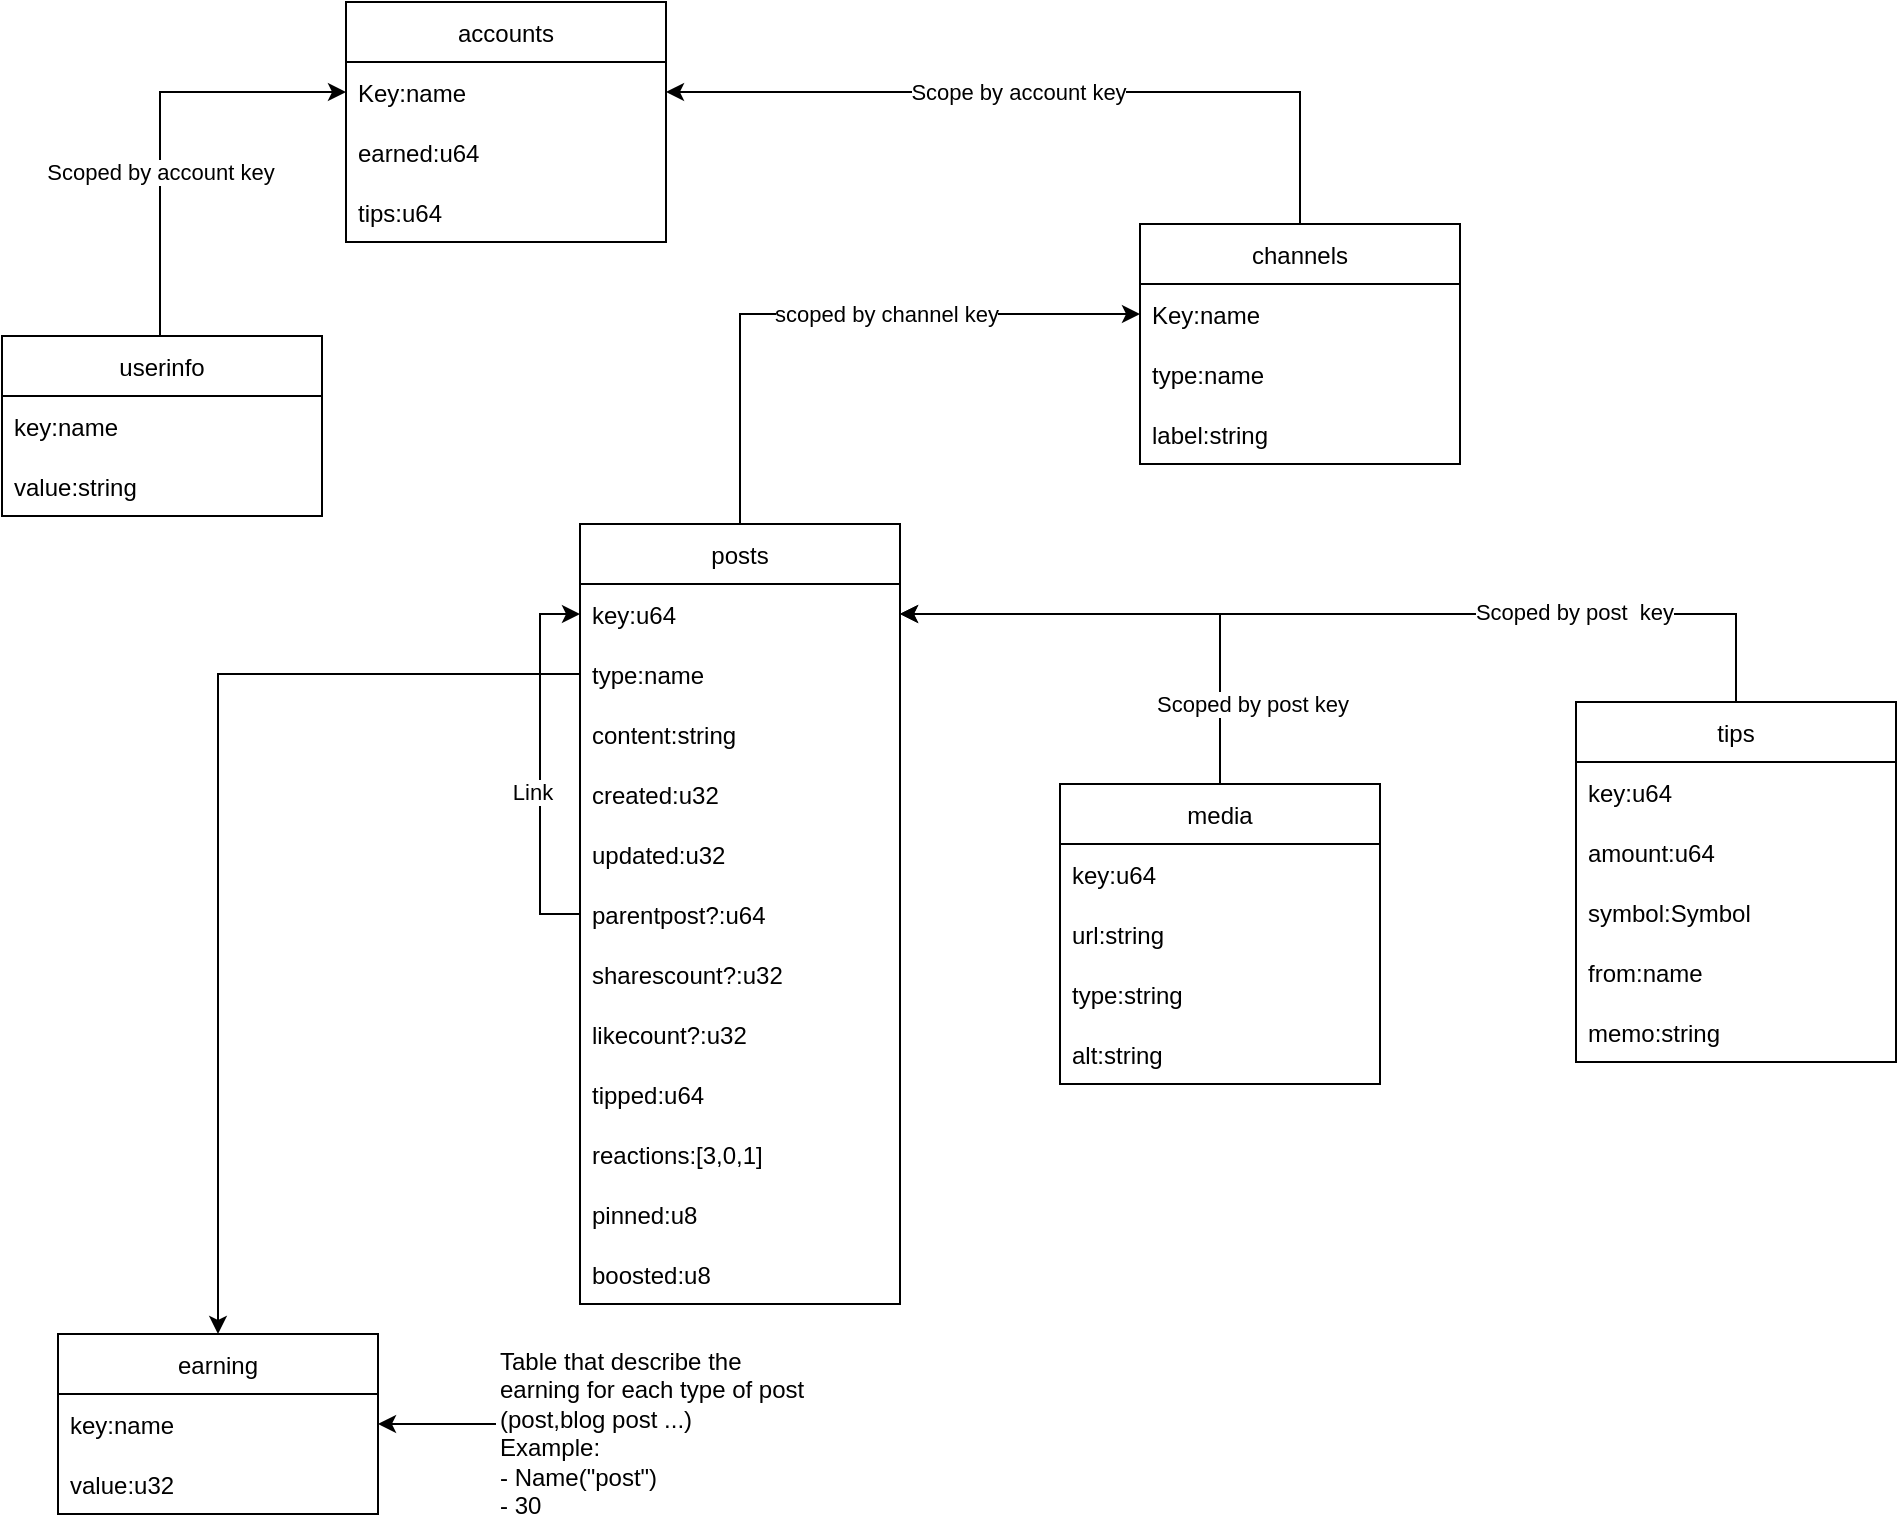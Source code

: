 <mxfile version="20.3.3" type="github">
  <diagram id="ZTWvXyq-GKM8yy_udWXu" name="Page-1">
    <mxGraphModel dx="1186" dy="714" grid="0" gridSize="10" guides="1" tooltips="1" connect="1" arrows="1" fold="1" page="1" pageScale="1" pageWidth="827" pageHeight="1169" math="0" shadow="0">
      <root>
        <mxCell id="0" />
        <mxCell id="1" parent="0" />
        <mxCell id="68Qubpf2alysa6RBHRhq-2" value="accounts" style="swimlane;fontStyle=0;childLayout=stackLayout;horizontal=1;startSize=30;horizontalStack=0;resizeParent=1;resizeParentMax=0;resizeLast=0;collapsible=1;marginBottom=0;" parent="1" vertex="1">
          <mxGeometry x="197" y="17" width="160" height="120" as="geometry" />
        </mxCell>
        <mxCell id="68Qubpf2alysa6RBHRhq-3" value="Key:name" style="text;strokeColor=none;fillColor=none;align=left;verticalAlign=middle;spacingLeft=4;spacingRight=4;overflow=hidden;points=[[0,0.5],[1,0.5]];portConstraint=eastwest;rotatable=0;" parent="68Qubpf2alysa6RBHRhq-2" vertex="1">
          <mxGeometry y="30" width="160" height="30" as="geometry" />
        </mxCell>
        <mxCell id="68Qubpf2alysa6RBHRhq-30" value="earned:u64" style="text;strokeColor=none;fillColor=none;align=left;verticalAlign=middle;spacingLeft=4;spacingRight=4;overflow=hidden;points=[[0,0.5],[1,0.5]];portConstraint=eastwest;rotatable=0;" parent="68Qubpf2alysa6RBHRhq-2" vertex="1">
          <mxGeometry y="60" width="160" height="30" as="geometry" />
        </mxCell>
        <mxCell id="kfMHzAUpJvRQcDuDT-Uy-34" value="tips:u64" style="text;strokeColor=none;fillColor=none;align=left;verticalAlign=middle;spacingLeft=4;spacingRight=4;overflow=hidden;points=[[0,0.5],[1,0.5]];portConstraint=eastwest;rotatable=0;" vertex="1" parent="68Qubpf2alysa6RBHRhq-2">
          <mxGeometry y="90" width="160" height="30" as="geometry" />
        </mxCell>
        <mxCell id="68Qubpf2alysa6RBHRhq-8" style="edgeStyle=orthogonalEdgeStyle;rounded=0;orthogonalLoop=1;jettySize=auto;html=1;exitX=0.5;exitY=0;exitDx=0;exitDy=0;entryX=1;entryY=0.5;entryDx=0;entryDy=0;" parent="1" source="68Qubpf2alysa6RBHRhq-6" target="68Qubpf2alysa6RBHRhq-3" edge="1">
          <mxGeometry relative="1" as="geometry" />
        </mxCell>
        <mxCell id="68Qubpf2alysa6RBHRhq-9" value="Scope by account key" style="edgeLabel;html=1;align=center;verticalAlign=middle;resizable=0;points=[];" parent="68Qubpf2alysa6RBHRhq-8" vertex="1" connectable="0">
          <mxGeometry x="-0.593" y="-2" relative="1" as="geometry">
            <mxPoint x="-129" y="2" as="offset" />
          </mxGeometry>
        </mxCell>
        <mxCell id="68Qubpf2alysa6RBHRhq-6" value="channels" style="swimlane;fontStyle=0;childLayout=stackLayout;horizontal=1;startSize=30;horizontalStack=0;resizeParent=1;resizeParentMax=0;resizeLast=0;collapsible=1;marginBottom=0;" parent="1" vertex="1">
          <mxGeometry x="594" y="128" width="160" height="120" as="geometry" />
        </mxCell>
        <mxCell id="68Qubpf2alysa6RBHRhq-7" value="Key:name" style="text;strokeColor=none;fillColor=none;align=left;verticalAlign=middle;spacingLeft=4;spacingRight=4;overflow=hidden;points=[[0,0.5],[1,0.5]];portConstraint=eastwest;rotatable=0;" parent="68Qubpf2alysa6RBHRhq-6" vertex="1">
          <mxGeometry y="30" width="160" height="30" as="geometry" />
        </mxCell>
        <mxCell id="68Qubpf2alysa6RBHRhq-24" value="type:name" style="text;strokeColor=none;fillColor=none;align=left;verticalAlign=middle;spacingLeft=4;spacingRight=4;overflow=hidden;points=[[0,0.5],[1,0.5]];portConstraint=eastwest;rotatable=0;" parent="68Qubpf2alysa6RBHRhq-6" vertex="1">
          <mxGeometry y="60" width="160" height="30" as="geometry" />
        </mxCell>
        <mxCell id="68Qubpf2alysa6RBHRhq-25" value="label:string" style="text;strokeColor=none;fillColor=none;align=left;verticalAlign=middle;spacingLeft=4;spacingRight=4;overflow=hidden;points=[[0,0.5],[1,0.5]];portConstraint=eastwest;rotatable=0;" parent="68Qubpf2alysa6RBHRhq-6" vertex="1">
          <mxGeometry y="90" width="160" height="30" as="geometry" />
        </mxCell>
        <mxCell id="68Qubpf2alysa6RBHRhq-14" style="edgeStyle=orthogonalEdgeStyle;rounded=0;orthogonalLoop=1;jettySize=auto;html=1;exitX=0.5;exitY=0;exitDx=0;exitDy=0;entryX=0;entryY=0.5;entryDx=0;entryDy=0;" parent="1" source="68Qubpf2alysa6RBHRhq-10" target="68Qubpf2alysa6RBHRhq-3" edge="1">
          <mxGeometry relative="1" as="geometry">
            <Array as="points">
              <mxPoint x="104" y="62" />
            </Array>
          </mxGeometry>
        </mxCell>
        <mxCell id="68Qubpf2alysa6RBHRhq-15" value="Scoped by account key" style="edgeLabel;html=1;align=center;verticalAlign=middle;resizable=0;points=[];" parent="68Qubpf2alysa6RBHRhq-14" vertex="1" connectable="0">
          <mxGeometry x="-0.047" y="-1" relative="1" as="geometry">
            <mxPoint x="-1" y="20" as="offset" />
          </mxGeometry>
        </mxCell>
        <mxCell id="68Qubpf2alysa6RBHRhq-10" value="userinfo" style="swimlane;fontStyle=0;childLayout=stackLayout;horizontal=1;startSize=30;horizontalStack=0;resizeParent=1;resizeParentMax=0;resizeLast=0;collapsible=1;marginBottom=0;" parent="1" vertex="1">
          <mxGeometry x="25" y="184" width="160" height="90" as="geometry" />
        </mxCell>
        <mxCell id="68Qubpf2alysa6RBHRhq-11" value="key:name" style="text;strokeColor=none;fillColor=none;align=left;verticalAlign=middle;spacingLeft=4;spacingRight=4;overflow=hidden;points=[[0,0.5],[1,0.5]];portConstraint=eastwest;rotatable=0;" parent="68Qubpf2alysa6RBHRhq-10" vertex="1">
          <mxGeometry y="30" width="160" height="30" as="geometry" />
        </mxCell>
        <mxCell id="68Qubpf2alysa6RBHRhq-12" value="value:string" style="text;strokeColor=none;fillColor=none;align=left;verticalAlign=middle;spacingLeft=4;spacingRight=4;overflow=hidden;points=[[0,0.5],[1,0.5]];portConstraint=eastwest;rotatable=0;" parent="68Qubpf2alysa6RBHRhq-10" vertex="1">
          <mxGeometry y="60" width="160" height="30" as="geometry" />
        </mxCell>
        <mxCell id="68Qubpf2alysa6RBHRhq-28" style="edgeStyle=orthogonalEdgeStyle;rounded=0;orthogonalLoop=1;jettySize=auto;html=1;exitX=0.5;exitY=0;exitDx=0;exitDy=0;entryX=0;entryY=0.5;entryDx=0;entryDy=0;" parent="1" source="68Qubpf2alysa6RBHRhq-16" target="68Qubpf2alysa6RBHRhq-7" edge="1">
          <mxGeometry relative="1" as="geometry" />
        </mxCell>
        <mxCell id="68Qubpf2alysa6RBHRhq-29" value="scoped by channel key" style="edgeLabel;html=1;align=center;verticalAlign=middle;resizable=0;points=[];" parent="68Qubpf2alysa6RBHRhq-28" vertex="1" connectable="0">
          <mxGeometry x="0.324" y="-2" relative="1" as="geometry">
            <mxPoint x="-24" y="-2" as="offset" />
          </mxGeometry>
        </mxCell>
        <mxCell id="68Qubpf2alysa6RBHRhq-16" value="posts" style="swimlane;fontStyle=0;childLayout=stackLayout;horizontal=1;startSize=30;horizontalStack=0;resizeParent=1;resizeParentMax=0;resizeLast=0;collapsible=1;marginBottom=0;" parent="1" vertex="1">
          <mxGeometry x="314" y="278" width="160" height="390" as="geometry" />
        </mxCell>
        <mxCell id="68Qubpf2alysa6RBHRhq-17" value="key:u64" style="text;strokeColor=none;fillColor=none;align=left;verticalAlign=middle;spacingLeft=4;spacingRight=4;overflow=hidden;points=[[0,0.5],[1,0.5]];portConstraint=eastwest;rotatable=0;" parent="68Qubpf2alysa6RBHRhq-16" vertex="1">
          <mxGeometry y="30" width="160" height="30" as="geometry" />
        </mxCell>
        <mxCell id="kfMHzAUpJvRQcDuDT-Uy-22" value="type:name" style="text;strokeColor=none;fillColor=none;align=left;verticalAlign=middle;spacingLeft=4;spacingRight=4;overflow=hidden;points=[[0,0.5],[1,0.5]];portConstraint=eastwest;rotatable=0;" vertex="1" parent="68Qubpf2alysa6RBHRhq-16">
          <mxGeometry y="60" width="160" height="30" as="geometry" />
        </mxCell>
        <mxCell id="68Qubpf2alysa6RBHRhq-18" value="content:string" style="text;strokeColor=none;fillColor=none;align=left;verticalAlign=middle;spacingLeft=4;spacingRight=4;overflow=hidden;points=[[0,0.5],[1,0.5]];portConstraint=eastwest;rotatable=0;" parent="68Qubpf2alysa6RBHRhq-16" vertex="1">
          <mxGeometry y="90" width="160" height="30" as="geometry" />
        </mxCell>
        <mxCell id="68Qubpf2alysa6RBHRhq-19" value="created:u32" style="text;strokeColor=none;fillColor=none;align=left;verticalAlign=middle;spacingLeft=4;spacingRight=4;overflow=hidden;points=[[0,0.5],[1,0.5]];portConstraint=eastwest;rotatable=0;" parent="68Qubpf2alysa6RBHRhq-16" vertex="1">
          <mxGeometry y="120" width="160" height="30" as="geometry" />
        </mxCell>
        <mxCell id="68Qubpf2alysa6RBHRhq-20" value="updated:u32" style="text;strokeColor=none;fillColor=none;align=left;verticalAlign=middle;spacingLeft=4;spacingRight=4;overflow=hidden;points=[[0,0.5],[1,0.5]];portConstraint=eastwest;rotatable=0;" parent="68Qubpf2alysa6RBHRhq-16" vertex="1">
          <mxGeometry y="150" width="160" height="30" as="geometry" />
        </mxCell>
        <mxCell id="68Qubpf2alysa6RBHRhq-22" style="edgeStyle=orthogonalEdgeStyle;rounded=0;orthogonalLoop=1;jettySize=auto;html=1;exitX=0;exitY=0.5;exitDx=0;exitDy=0;entryX=0;entryY=0.5;entryDx=0;entryDy=0;" parent="68Qubpf2alysa6RBHRhq-16" source="68Qubpf2alysa6RBHRhq-21" target="68Qubpf2alysa6RBHRhq-17" edge="1">
          <mxGeometry relative="1" as="geometry" />
        </mxCell>
        <mxCell id="kfMHzAUpJvRQcDuDT-Uy-1" value="Link" style="edgeLabel;html=1;align=center;verticalAlign=middle;resizable=0;points=[];" vertex="1" connectable="0" parent="68Qubpf2alysa6RBHRhq-22">
          <mxGeometry x="-0.15" y="4" relative="1" as="geometry">
            <mxPoint as="offset" />
          </mxGeometry>
        </mxCell>
        <mxCell id="68Qubpf2alysa6RBHRhq-21" value="parentpost?:u64" style="text;strokeColor=none;fillColor=none;align=left;verticalAlign=middle;spacingLeft=4;spacingRight=4;overflow=hidden;points=[[0,0.5],[1,0.5]];portConstraint=eastwest;rotatable=0;" parent="68Qubpf2alysa6RBHRhq-16" vertex="1">
          <mxGeometry y="180" width="160" height="30" as="geometry" />
        </mxCell>
        <mxCell id="kfMHzAUpJvRQcDuDT-Uy-19" value="sharescount?:u32" style="text;strokeColor=none;fillColor=none;align=left;verticalAlign=middle;spacingLeft=4;spacingRight=4;overflow=hidden;points=[[0,0.5],[1,0.5]];portConstraint=eastwest;rotatable=0;" vertex="1" parent="68Qubpf2alysa6RBHRhq-16">
          <mxGeometry y="210" width="160" height="30" as="geometry" />
        </mxCell>
        <mxCell id="kfMHzAUpJvRQcDuDT-Uy-20" value="likecount?:u32" style="text;strokeColor=none;fillColor=none;align=left;verticalAlign=middle;spacingLeft=4;spacingRight=4;overflow=hidden;points=[[0,0.5],[1,0.5]];portConstraint=eastwest;rotatable=0;" vertex="1" parent="68Qubpf2alysa6RBHRhq-16">
          <mxGeometry y="240" width="160" height="30" as="geometry" />
        </mxCell>
        <mxCell id="kfMHzAUpJvRQcDuDT-Uy-24" value="tipped:u64" style="text;strokeColor=none;fillColor=none;align=left;verticalAlign=middle;spacingLeft=4;spacingRight=4;overflow=hidden;points=[[0,0.5],[1,0.5]];portConstraint=eastwest;rotatable=0;" vertex="1" parent="68Qubpf2alysa6RBHRhq-16">
          <mxGeometry y="270" width="160" height="30" as="geometry" />
        </mxCell>
        <mxCell id="kfMHzAUpJvRQcDuDT-Uy-35" value="reactions:[3,0,1]" style="text;strokeColor=none;fillColor=none;align=left;verticalAlign=middle;spacingLeft=4;spacingRight=4;overflow=hidden;points=[[0,0.5],[1,0.5]];portConstraint=eastwest;rotatable=0;" vertex="1" parent="68Qubpf2alysa6RBHRhq-16">
          <mxGeometry y="300" width="160" height="30" as="geometry" />
        </mxCell>
        <mxCell id="kfMHzAUpJvRQcDuDT-Uy-36" value="pinned:u8" style="text;strokeColor=none;fillColor=none;align=left;verticalAlign=middle;spacingLeft=4;spacingRight=4;overflow=hidden;points=[[0,0.5],[1,0.5]];portConstraint=eastwest;rotatable=0;" vertex="1" parent="68Qubpf2alysa6RBHRhq-16">
          <mxGeometry y="330" width="160" height="30" as="geometry" />
        </mxCell>
        <mxCell id="kfMHzAUpJvRQcDuDT-Uy-37" value="boosted:u8" style="text;strokeColor=none;fillColor=none;align=left;verticalAlign=middle;spacingLeft=4;spacingRight=4;overflow=hidden;points=[[0,0.5],[1,0.5]];portConstraint=eastwest;rotatable=0;" vertex="1" parent="68Qubpf2alysa6RBHRhq-16">
          <mxGeometry y="360" width="160" height="30" as="geometry" />
        </mxCell>
        <mxCell id="kfMHzAUpJvRQcDuDT-Uy-11" style="edgeStyle=orthogonalEdgeStyle;rounded=0;orthogonalLoop=1;jettySize=auto;html=1;exitX=0.5;exitY=0;exitDx=0;exitDy=0;entryX=1;entryY=0.5;entryDx=0;entryDy=0;" edge="1" parent="1" source="kfMHzAUpJvRQcDuDT-Uy-2" target="68Qubpf2alysa6RBHRhq-17">
          <mxGeometry relative="1" as="geometry" />
        </mxCell>
        <mxCell id="kfMHzAUpJvRQcDuDT-Uy-12" value="Scoped by post key" style="edgeLabel;html=1;align=center;verticalAlign=middle;resizable=0;points=[];" vertex="1" connectable="0" parent="kfMHzAUpJvRQcDuDT-Uy-11">
          <mxGeometry x="0.608" y="4" relative="1" as="geometry">
            <mxPoint x="128" y="41" as="offset" />
          </mxGeometry>
        </mxCell>
        <mxCell id="kfMHzAUpJvRQcDuDT-Uy-2" value="media" style="swimlane;fontStyle=0;childLayout=stackLayout;horizontal=1;startSize=30;horizontalStack=0;resizeParent=1;resizeParentMax=0;resizeLast=0;collapsible=1;marginBottom=0;" vertex="1" parent="1">
          <mxGeometry x="554" y="408" width="160" height="150" as="geometry" />
        </mxCell>
        <mxCell id="kfMHzAUpJvRQcDuDT-Uy-3" value="key:u64" style="text;strokeColor=none;fillColor=none;align=left;verticalAlign=middle;spacingLeft=4;spacingRight=4;overflow=hidden;points=[[0,0.5],[1,0.5]];portConstraint=eastwest;rotatable=0;" vertex="1" parent="kfMHzAUpJvRQcDuDT-Uy-2">
          <mxGeometry y="30" width="160" height="30" as="geometry" />
        </mxCell>
        <mxCell id="kfMHzAUpJvRQcDuDT-Uy-4" value="url:string" style="text;strokeColor=none;fillColor=none;align=left;verticalAlign=middle;spacingLeft=4;spacingRight=4;overflow=hidden;points=[[0,0.5],[1,0.5]];portConstraint=eastwest;rotatable=0;" vertex="1" parent="kfMHzAUpJvRQcDuDT-Uy-2">
          <mxGeometry y="60" width="160" height="30" as="geometry" />
        </mxCell>
        <mxCell id="kfMHzAUpJvRQcDuDT-Uy-5" value="type:string" style="text;strokeColor=none;fillColor=none;align=left;verticalAlign=middle;spacingLeft=4;spacingRight=4;overflow=hidden;points=[[0,0.5],[1,0.5]];portConstraint=eastwest;rotatable=0;" vertex="1" parent="kfMHzAUpJvRQcDuDT-Uy-2">
          <mxGeometry y="90" width="160" height="30" as="geometry" />
        </mxCell>
        <mxCell id="kfMHzAUpJvRQcDuDT-Uy-10" value="alt:string" style="text;strokeColor=none;fillColor=none;align=left;verticalAlign=middle;spacingLeft=4;spacingRight=4;overflow=hidden;points=[[0,0.5],[1,0.5]];portConstraint=eastwest;rotatable=0;" vertex="1" parent="kfMHzAUpJvRQcDuDT-Uy-2">
          <mxGeometry y="120" width="160" height="30" as="geometry" />
        </mxCell>
        <mxCell id="kfMHzAUpJvRQcDuDT-Uy-13" value="earning" style="swimlane;fontStyle=0;childLayout=stackLayout;horizontal=1;startSize=30;horizontalStack=0;resizeParent=1;resizeParentMax=0;resizeLast=0;collapsible=1;marginBottom=0;" vertex="1" parent="1">
          <mxGeometry x="53" y="683" width="160" height="90" as="geometry" />
        </mxCell>
        <mxCell id="kfMHzAUpJvRQcDuDT-Uy-14" value="key:name" style="text;strokeColor=none;fillColor=none;align=left;verticalAlign=middle;spacingLeft=4;spacingRight=4;overflow=hidden;points=[[0,0.5],[1,0.5]];portConstraint=eastwest;rotatable=0;" vertex="1" parent="kfMHzAUpJvRQcDuDT-Uy-13">
          <mxGeometry y="30" width="160" height="30" as="geometry" />
        </mxCell>
        <mxCell id="kfMHzAUpJvRQcDuDT-Uy-15" value="value:u32" style="text;strokeColor=none;fillColor=none;align=left;verticalAlign=middle;spacingLeft=4;spacingRight=4;overflow=hidden;points=[[0,0.5],[1,0.5]];portConstraint=eastwest;rotatable=0;" vertex="1" parent="kfMHzAUpJvRQcDuDT-Uy-13">
          <mxGeometry y="60" width="160" height="30" as="geometry" />
        </mxCell>
        <mxCell id="kfMHzAUpJvRQcDuDT-Uy-21" style="edgeStyle=orthogonalEdgeStyle;rounded=0;orthogonalLoop=1;jettySize=auto;html=1;exitX=0;exitY=0.5;exitDx=0;exitDy=0;entryX=1;entryY=0.5;entryDx=0;entryDy=0;" edge="1" parent="1" source="kfMHzAUpJvRQcDuDT-Uy-18" target="kfMHzAUpJvRQcDuDT-Uy-14">
          <mxGeometry relative="1" as="geometry" />
        </mxCell>
        <mxCell id="kfMHzAUpJvRQcDuDT-Uy-18" value="Table that describe the earning for each type of post (post,blog post ...)&lt;br&gt;Example:&lt;br&gt;- Name(&quot;post&quot;)&amp;nbsp;&lt;br&gt;- 30" style="text;html=1;strokeColor=none;fillColor=none;align=left;verticalAlign=top;whiteSpace=wrap;rounded=0;" vertex="1" parent="1">
          <mxGeometry x="272" y="683" width="160" height="90" as="geometry" />
        </mxCell>
        <mxCell id="kfMHzAUpJvRQcDuDT-Uy-23" style="edgeStyle=orthogonalEdgeStyle;rounded=0;orthogonalLoop=1;jettySize=auto;html=1;exitX=0;exitY=0.5;exitDx=0;exitDy=0;entryX=0.5;entryY=0;entryDx=0;entryDy=0;" edge="1" parent="1" source="kfMHzAUpJvRQcDuDT-Uy-22" target="kfMHzAUpJvRQcDuDT-Uy-13">
          <mxGeometry relative="1" as="geometry" />
        </mxCell>
        <mxCell id="kfMHzAUpJvRQcDuDT-Uy-30" style="edgeStyle=orthogonalEdgeStyle;rounded=0;orthogonalLoop=1;jettySize=auto;html=1;exitX=0.5;exitY=0;exitDx=0;exitDy=0;entryX=1;entryY=0.5;entryDx=0;entryDy=0;" edge="1" parent="1" source="kfMHzAUpJvRQcDuDT-Uy-25" target="68Qubpf2alysa6RBHRhq-17">
          <mxGeometry relative="1" as="geometry" />
        </mxCell>
        <mxCell id="kfMHzAUpJvRQcDuDT-Uy-31" value="Scoped by post&amp;nbsp; key" style="edgeLabel;html=1;align=center;verticalAlign=middle;resizable=0;points=[];" vertex="1" connectable="0" parent="kfMHzAUpJvRQcDuDT-Uy-30">
          <mxGeometry x="-0.459" y="-1" relative="1" as="geometry">
            <mxPoint as="offset" />
          </mxGeometry>
        </mxCell>
        <mxCell id="kfMHzAUpJvRQcDuDT-Uy-25" value="tips" style="swimlane;fontStyle=0;childLayout=stackLayout;horizontal=1;startSize=30;horizontalStack=0;resizeParent=1;resizeParentMax=0;resizeLast=0;collapsible=1;marginBottom=0;" vertex="1" parent="1">
          <mxGeometry x="812" y="367" width="160" height="180" as="geometry" />
        </mxCell>
        <mxCell id="kfMHzAUpJvRQcDuDT-Uy-26" value="key:u64" style="text;strokeColor=none;fillColor=none;align=left;verticalAlign=middle;spacingLeft=4;spacingRight=4;overflow=hidden;points=[[0,0.5],[1,0.5]];portConstraint=eastwest;rotatable=0;" vertex="1" parent="kfMHzAUpJvRQcDuDT-Uy-25">
          <mxGeometry y="30" width="160" height="30" as="geometry" />
        </mxCell>
        <mxCell id="kfMHzAUpJvRQcDuDT-Uy-27" value="amount:u64" style="text;strokeColor=none;fillColor=none;align=left;verticalAlign=middle;spacingLeft=4;spacingRight=4;overflow=hidden;points=[[0,0.5],[1,0.5]];portConstraint=eastwest;rotatable=0;" vertex="1" parent="kfMHzAUpJvRQcDuDT-Uy-25">
          <mxGeometry y="60" width="160" height="30" as="geometry" />
        </mxCell>
        <mxCell id="kfMHzAUpJvRQcDuDT-Uy-29" value="symbol:Symbol" style="text;strokeColor=none;fillColor=none;align=left;verticalAlign=middle;spacingLeft=4;spacingRight=4;overflow=hidden;points=[[0,0.5],[1,0.5]];portConstraint=eastwest;rotatable=0;" vertex="1" parent="kfMHzAUpJvRQcDuDT-Uy-25">
          <mxGeometry y="90" width="160" height="30" as="geometry" />
        </mxCell>
        <mxCell id="kfMHzAUpJvRQcDuDT-Uy-32" value="from:name" style="text;strokeColor=none;fillColor=none;align=left;verticalAlign=middle;spacingLeft=4;spacingRight=4;overflow=hidden;points=[[0,0.5],[1,0.5]];portConstraint=eastwest;rotatable=0;" vertex="1" parent="kfMHzAUpJvRQcDuDT-Uy-25">
          <mxGeometry y="120" width="160" height="30" as="geometry" />
        </mxCell>
        <mxCell id="kfMHzAUpJvRQcDuDT-Uy-33" value="memo:string" style="text;strokeColor=none;fillColor=none;align=left;verticalAlign=middle;spacingLeft=4;spacingRight=4;overflow=hidden;points=[[0,0.5],[1,0.5]];portConstraint=eastwest;rotatable=0;" vertex="1" parent="kfMHzAUpJvRQcDuDT-Uy-25">
          <mxGeometry y="150" width="160" height="30" as="geometry" />
        </mxCell>
      </root>
    </mxGraphModel>
  </diagram>
</mxfile>
